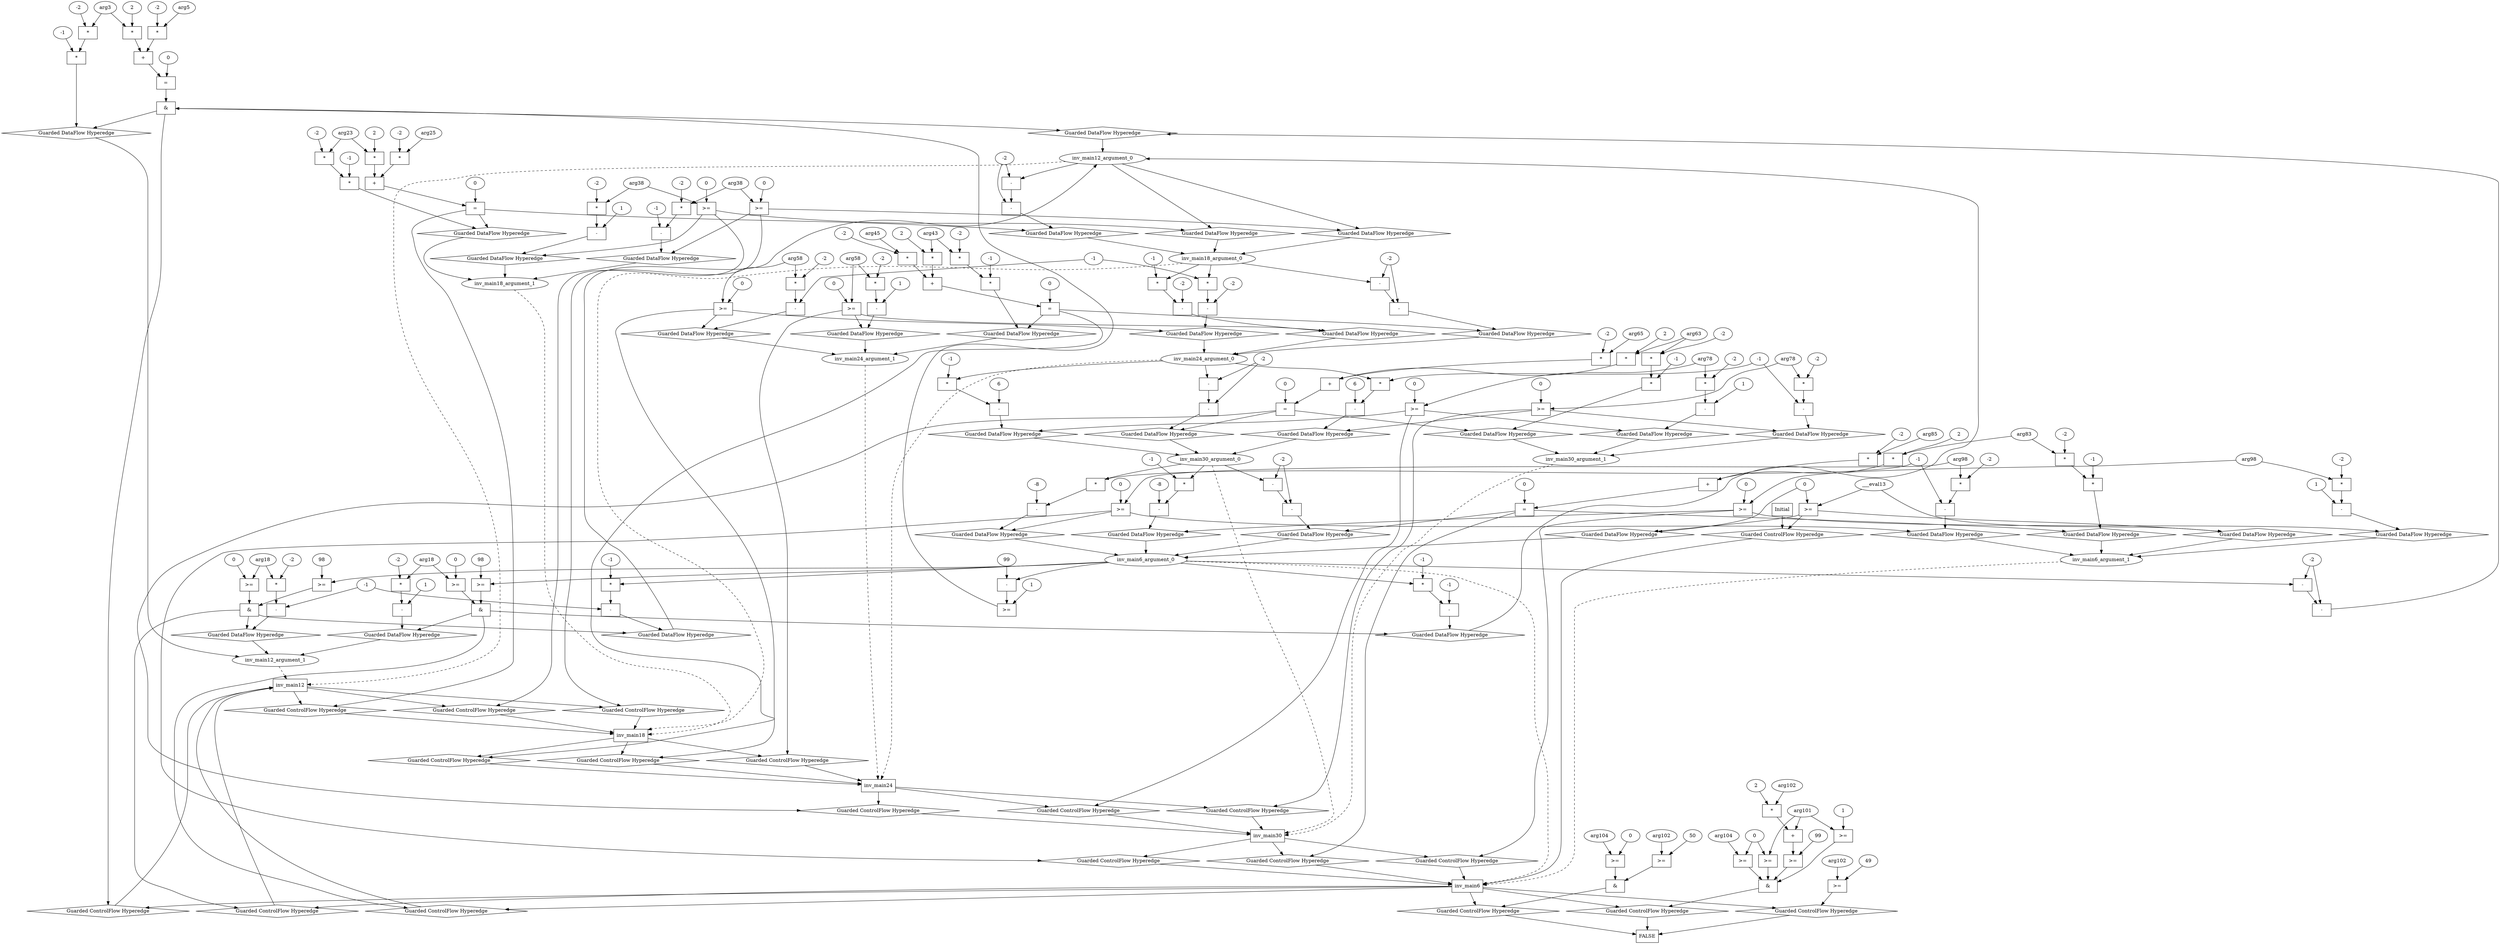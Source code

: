 digraph dag {
inv_main12 [label="inv_main12" shape="rect"];
inv_main18 [label="inv_main18" shape="rect"];
inv_main24 [label="inv_main24" shape="rect"];
inv_main30 [label="inv_main30" shape="rect"];
inv_main6 [label="inv_main6" shape="rect"];
FALSE [label="FALSE" shape="rect"];
Initial [label="Initial" shape="rect"];
ControlFowHyperEdge_0 [label="Guarded ControlFlow Hyperedge" shape="diamond"];
inv_main6 -> ControlFowHyperEdge_0[label=""]
ControlFowHyperEdge_0 -> inv_main12[label=""]
ControlFowHyperEdge_1 [label="Guarded ControlFlow Hyperedge" shape="diamond"];
inv_main6 -> ControlFowHyperEdge_1[label=""]
ControlFowHyperEdge_1 -> inv_main12[label=""]
ControlFowHyperEdge_2 [label="Guarded ControlFlow Hyperedge" shape="diamond"];
inv_main6 -> ControlFowHyperEdge_2[label=""]
ControlFowHyperEdge_2 -> inv_main12[label=""]
ControlFowHyperEdge_3 [label="Guarded ControlFlow Hyperedge" shape="diamond"];
inv_main12 -> ControlFowHyperEdge_3[label=""]
ControlFowHyperEdge_3 -> inv_main18[label=""]
ControlFowHyperEdge_4 [label="Guarded ControlFlow Hyperedge" shape="diamond"];
inv_main12 -> ControlFowHyperEdge_4[label=""]
ControlFowHyperEdge_4 -> inv_main18[label=""]
ControlFowHyperEdge_5 [label="Guarded ControlFlow Hyperedge" shape="diamond"];
inv_main12 -> ControlFowHyperEdge_5[label=""]
ControlFowHyperEdge_5 -> inv_main18[label=""]
ControlFowHyperEdge_6 [label="Guarded ControlFlow Hyperedge" shape="diamond"];
inv_main18 -> ControlFowHyperEdge_6[label=""]
ControlFowHyperEdge_6 -> inv_main24[label=""]
ControlFowHyperEdge_7 [label="Guarded ControlFlow Hyperedge" shape="diamond"];
inv_main18 -> ControlFowHyperEdge_7[label=""]
ControlFowHyperEdge_7 -> inv_main24[label=""]
ControlFowHyperEdge_8 [label="Guarded ControlFlow Hyperedge" shape="diamond"];
inv_main18 -> ControlFowHyperEdge_8[label=""]
ControlFowHyperEdge_8 -> inv_main24[label=""]
ControlFowHyperEdge_9 [label="Guarded ControlFlow Hyperedge" shape="diamond"];
inv_main24 -> ControlFowHyperEdge_9[label=""]
ControlFowHyperEdge_9 -> inv_main30[label=""]
ControlFowHyperEdge_10 [label="Guarded ControlFlow Hyperedge" shape="diamond"];
inv_main24 -> ControlFowHyperEdge_10[label=""]
ControlFowHyperEdge_10 -> inv_main30[label=""]
ControlFowHyperEdge_11 [label="Guarded ControlFlow Hyperedge" shape="diamond"];
inv_main24 -> ControlFowHyperEdge_11[label=""]
ControlFowHyperEdge_11 -> inv_main30[label=""]
ControlFowHyperEdge_12 [label="Guarded ControlFlow Hyperedge" shape="diamond"];
inv_main30 -> ControlFowHyperEdge_12[label=""]
ControlFowHyperEdge_12 -> inv_main6[label=""]
ControlFowHyperEdge_13 [label="Guarded ControlFlow Hyperedge" shape="diamond"];
inv_main30 -> ControlFowHyperEdge_13[label=""]
ControlFowHyperEdge_13 -> inv_main6[label=""]
ControlFowHyperEdge_14 [label="Guarded ControlFlow Hyperedge" shape="diamond"];
inv_main30 -> ControlFowHyperEdge_14[label=""]
ControlFowHyperEdge_14 -> inv_main6[label=""]
ControlFowHyperEdge_15 [label="Guarded ControlFlow Hyperedge" shape="diamond"];
Initial -> ControlFowHyperEdge_15[label=""]
ControlFowHyperEdge_15 -> inv_main6[label=""]
ControlFowHyperEdge_16 [label="Guarded ControlFlow Hyperedge" shape="diamond"];
inv_main6 -> ControlFowHyperEdge_16[label=""]
ControlFowHyperEdge_16 -> FALSE[label=""]
ControlFowHyperEdge_17 [label="Guarded ControlFlow Hyperedge" shape="diamond"];
inv_main6 -> ControlFowHyperEdge_17[label=""]
ControlFowHyperEdge_17 -> FALSE[label=""]
ControlFowHyperEdge_18 [label="Guarded ControlFlow Hyperedge" shape="diamond"];
inv_main6 -> ControlFowHyperEdge_18[label=""]
ControlFowHyperEdge_18 -> FALSE[label=""]
inv_main12_argument_0 [label="inv_main12_argument_0" shape="oval"];
inv_main12_argument_0 -> inv_main12[label="" style="dashed"]
inv_main12_argument_1 [label="inv_main12_argument_1" shape="oval"];
inv_main12_argument_1 -> inv_main12[label="" style="dashed"]
inv_main6_argument_0 [label="inv_main6_argument_0" shape="oval"];
inv_main6_argument_0 -> inv_main6[label="" style="dashed"]
inv_main6_argument_1 [label="inv_main6_argument_1" shape="oval"];
inv_main6_argument_1 -> inv_main6[label="" style="dashed"]
inv_main18_argument_0 [label="inv_main18_argument_0" shape="oval"];
inv_main18_argument_0 -> inv_main18[label="" style="dashed"]
inv_main18_argument_1 [label="inv_main18_argument_1" shape="oval"];
inv_main18_argument_1 -> inv_main18[label="" style="dashed"]
inv_main24_argument_0 [label="inv_main24_argument_0" shape="oval"];
inv_main24_argument_0 -> inv_main24[label="" style="dashed"]
inv_main24_argument_1 [label="inv_main24_argument_1" shape="oval"];
inv_main24_argument_1 -> inv_main24[label="" style="dashed"]
inv_main30_argument_0 [label="inv_main30_argument_0" shape="oval"];
inv_main30_argument_0 -> inv_main30[label="" style="dashed"]
inv_main30_argument_1 [label="inv_main30_argument_1" shape="oval"];
inv_main30_argument_1 -> inv_main30[label="" style="dashed"]

xxxinv_main12___inv_main6_0xxx_and [label="&" shape="rect"];
xxxinv_main12___inv_main6_0xxxguard_0_node_0 [label="=" shape="rect"];
xxxinv_main12___inv_main6_0xxxguard_0_node_1 [label="+" shape="rect"];
xxxinv_main12___inv_main6_0xxxguard_0_node_2 [label="*" shape="rect"];
xxxinv_main12___inv_main6_0xxxguard_0_node_3 [label="2"];
xxxinv_main12___inv_main6_0xxxguard_0_node_5 [label="*" shape="rect"];
xxxinv_main12___inv_main6_0xxxguard_0_node_6 [label="-2"];
xxxinv_main12___inv_main6_0xxxguard_0_node_7 [label="arg5"];
xxxinv_main12___inv_main6_0xxxguard_0_node_8 [label="0"];
xxxinv_main12___inv_main6_0xxxguard_0_node_1->xxxinv_main12___inv_main6_0xxxguard_0_node_0
xxxinv_main12___inv_main6_0xxxguard_0_node_8->xxxinv_main12___inv_main6_0xxxguard_0_node_0
xxxinv_main12___inv_main6_0xxxguard_0_node_2->xxxinv_main12___inv_main6_0xxxguard_0_node_1
xxxinv_main12___inv_main6_0xxxguard_0_node_5->xxxinv_main12___inv_main6_0xxxguard_0_node_1
xxxinv_main12___inv_main6_0xxxguard_0_node_3->xxxinv_main12___inv_main6_0xxxguard_0_node_2
xxxinv_main12___inv_main6_0xxxdataFlow1_node_4->xxxinv_main12___inv_main6_0xxxguard_0_node_2
xxxinv_main12___inv_main6_0xxxguard_0_node_7->xxxinv_main12___inv_main6_0xxxguard_0_node_5
xxxinv_main12___inv_main6_0xxxguard_0_node_6->xxxinv_main12___inv_main6_0xxxguard_0_node_5

xxxinv_main12___inv_main6_0xxxguard_0_node_0->xxxinv_main12___inv_main6_0xxx_and [label=""];
xxxinv_main12___inv_main6_0xxxguard1_node_0 [label=">=" shape="rect"];
xxxinv_main12___inv_main6_0xxxguard1_node_1 [label="-" shape="rect"];
xxxinv_main12___inv_main6_0xxxguard1_node_2 [label="99"];
xxxinv_main12___inv_main6_0xxxguard1_node_4 [label="1"];
xxxinv_main12___inv_main6_0xxxguard1_node_1->xxxinv_main12___inv_main6_0xxxguard1_node_0
xxxinv_main12___inv_main6_0xxxguard1_node_4->xxxinv_main12___inv_main6_0xxxguard1_node_0
xxxinv_main12___inv_main6_0xxxguard1_node_2->xxxinv_main12___inv_main6_0xxxguard1_node_1
inv_main6_argument_0->xxxinv_main12___inv_main6_0xxxguard1_node_1

xxxinv_main12___inv_main6_0xxxguard1_node_0->xxxinv_main12___inv_main6_0xxx_and [label=""];
xxxinv_main12___inv_main6_0xxx_and->ControlFowHyperEdge_0 [label=""];
xxxinv_main12___inv_main6_0xxxdataFlow_0_node_0 [label="-" shape="rect"];
xxxinv_main12___inv_main6_0xxxdataFlow_0_node_1 [label="-" shape="rect"];
xxxinv_main12___inv_main6_0xxxdataFlow_0_node_3 [label="-2"];
xxxinv_main12___inv_main6_0xxxdataFlow_0_node_1->xxxinv_main12___inv_main6_0xxxdataFlow_0_node_0
xxxinv_main12___inv_main6_0xxxdataFlow_0_node_3->xxxinv_main12___inv_main6_0xxxdataFlow_0_node_0
inv_main6_argument_0->xxxinv_main12___inv_main6_0xxxdataFlow_0_node_1
xxxinv_main12___inv_main6_0xxxdataFlow_0_node_3->xxxinv_main12___inv_main6_0xxxdataFlow_0_node_1

xxxinv_main12___inv_main6_0xxxdataFlow_0_node_0->DataFowHyperEdge_0_inv_main12_argument_0 [label=""];
xxxinv_main12___inv_main6_0xxxdataFlow1_node_0 [label="*" shape="rect"];
xxxinv_main12___inv_main6_0xxxdataFlow1_node_1 [label="-1"];
xxxinv_main12___inv_main6_0xxxdataFlow1_node_2 [label="*" shape="rect"];
xxxinv_main12___inv_main6_0xxxdataFlow1_node_3 [label="-2"];
xxxinv_main12___inv_main6_0xxxdataFlow1_node_4 [label="arg3"];
xxxinv_main12___inv_main6_0xxxdataFlow1_node_1->xxxinv_main12___inv_main6_0xxxdataFlow1_node_0
xxxinv_main12___inv_main6_0xxxdataFlow1_node_2->xxxinv_main12___inv_main6_0xxxdataFlow1_node_0
xxxinv_main12___inv_main6_0xxxdataFlow1_node_4->xxxinv_main12___inv_main6_0xxxdataFlow1_node_2
xxxinv_main12___inv_main6_0xxxdataFlow1_node_3->xxxinv_main12___inv_main6_0xxxdataFlow1_node_2

xxxinv_main12___inv_main6_0xxxdataFlow1_node_0->DataFowHyperEdge_0_inv_main12_argument_1 [label=""];
xxxinv_main12___inv_main6_1xxx_and [label="&" shape="rect"];
xxxinv_main12___inv_main6_1xxxguard_0_node_0 [label=">=" shape="rect"];
xxxinv_main12___inv_main6_1xxxguard_0_node_1 [label="98"];
xxxinv_main12___inv_main6_1xxxguard_0_node_1->xxxinv_main12___inv_main6_1xxxguard_0_node_0
inv_main6_argument_0->xxxinv_main12___inv_main6_1xxxguard_0_node_0

xxxinv_main12___inv_main6_1xxxguard_0_node_0->xxxinv_main12___inv_main6_1xxx_and [label=""];
xxxinv_main12___inv_main6_1xxxguard1_node_0 [label=">=" shape="rect"];
xxxinv_main12___inv_main6_1xxxguard1_node_2 [label="0"];
xxxinv_main12___inv_main6_1xxxdataFlow1_node_4->xxxinv_main12___inv_main6_1xxxguard1_node_0
xxxinv_main12___inv_main6_1xxxguard1_node_2->xxxinv_main12___inv_main6_1xxxguard1_node_0

xxxinv_main12___inv_main6_1xxxguard1_node_0->xxxinv_main12___inv_main6_1xxx_and [label=""];
xxxinv_main12___inv_main6_1xxx_and->ControlFowHyperEdge_1 [label=""];
xxxinv_main12___inv_main6_1xxxdataFlow_0_node_0 [label="-" shape="rect"];
xxxinv_main12___inv_main6_1xxxdataFlow_0_node_1 [label="-1"];
xxxinv_main12___inv_main6_1xxxdataFlow_0_node_2 [label="*" shape="rect"];
xxxinv_main12___inv_main6_1xxxdataFlow_0_node_3 [label="-1"];
xxxinv_main12___inv_main6_1xxxdataFlow_0_node_1->xxxinv_main12___inv_main6_1xxxdataFlow_0_node_0
xxxinv_main12___inv_main6_1xxxdataFlow_0_node_2->xxxinv_main12___inv_main6_1xxxdataFlow_0_node_0
inv_main6_argument_0->xxxinv_main12___inv_main6_1xxxdataFlow_0_node_2
xxxinv_main12___inv_main6_1xxxdataFlow_0_node_3->xxxinv_main12___inv_main6_1xxxdataFlow_0_node_2

xxxinv_main12___inv_main6_1xxxdataFlow_0_node_0->DataFowHyperEdge_1_inv_main12_argument_0 [label=""];
xxxinv_main12___inv_main6_1xxxdataFlow1_node_0 [label="-" shape="rect"];
xxxinv_main12___inv_main6_1xxxdataFlow1_node_1 [label="1"];
xxxinv_main12___inv_main6_1xxxdataFlow1_node_2 [label="*" shape="rect"];
xxxinv_main12___inv_main6_1xxxdataFlow1_node_3 [label="-2"];
xxxinv_main12___inv_main6_1xxxdataFlow1_node_4 [label="arg18"];
xxxinv_main12___inv_main6_1xxxdataFlow1_node_1->xxxinv_main12___inv_main6_1xxxdataFlow1_node_0
xxxinv_main12___inv_main6_1xxxdataFlow1_node_2->xxxinv_main12___inv_main6_1xxxdataFlow1_node_0
xxxinv_main12___inv_main6_1xxxdataFlow1_node_4->xxxinv_main12___inv_main6_1xxxdataFlow1_node_2
xxxinv_main12___inv_main6_1xxxdataFlow1_node_3->xxxinv_main12___inv_main6_1xxxdataFlow1_node_2

xxxinv_main12___inv_main6_1xxxdataFlow1_node_0->DataFowHyperEdge_1_inv_main12_argument_1 [label=""];
xxxinv_main12___inv_main6_2xxx_and [label="&" shape="rect"];
xxxinv_main12___inv_main6_2xxxguard_0_node_0 [label=">=" shape="rect"];
xxxinv_main12___inv_main6_2xxxguard_0_node_1 [label="98"];
xxxinv_main12___inv_main6_2xxxguard_0_node_1->xxxinv_main12___inv_main6_2xxxguard_0_node_0
inv_main6_argument_0->xxxinv_main12___inv_main6_2xxxguard_0_node_0

xxxinv_main12___inv_main6_2xxxguard_0_node_0->xxxinv_main12___inv_main6_2xxx_and [label=""];
xxxinv_main12___inv_main6_2xxxguard1_node_0 [label=">=" shape="rect"];
xxxinv_main12___inv_main6_2xxxguard1_node_1 [label="0"];
xxxinv_main12___inv_main6_2xxxguard1_node_1->xxxinv_main12___inv_main6_2xxxguard1_node_0
xxxinv_main12___inv_main6_2xxxdataFlow1_node_4->xxxinv_main12___inv_main6_2xxxguard1_node_0

xxxinv_main12___inv_main6_2xxxguard1_node_0->xxxinv_main12___inv_main6_2xxx_and [label=""];
xxxinv_main12___inv_main6_2xxx_and->ControlFowHyperEdge_2 [label=""];
xxxinv_main12___inv_main6_2xxxdataFlow_0_node_0 [label="-" shape="rect"];
xxxinv_main12___inv_main6_2xxxdataFlow_0_node_1 [label="-1"];
xxxinv_main12___inv_main6_2xxxdataFlow_0_node_2 [label="*" shape="rect"];
xxxinv_main12___inv_main6_2xxxdataFlow_0_node_3 [label="-1"];
xxxinv_main12___inv_main6_2xxxdataFlow_0_node_1->xxxinv_main12___inv_main6_2xxxdataFlow_0_node_0
xxxinv_main12___inv_main6_2xxxdataFlow_0_node_2->xxxinv_main12___inv_main6_2xxxdataFlow_0_node_0
inv_main6_argument_0->xxxinv_main12___inv_main6_2xxxdataFlow_0_node_2
xxxinv_main12___inv_main6_2xxxdataFlow_0_node_3->xxxinv_main12___inv_main6_2xxxdataFlow_0_node_2

xxxinv_main12___inv_main6_2xxxdataFlow_0_node_0->DataFowHyperEdge_2_inv_main12_argument_0 [label=""];
xxxinv_main12___inv_main6_2xxxdataFlow1_node_0 [label="-" shape="rect"];
xxxinv_main12___inv_main6_2xxxdataFlow1_node_2 [label="*" shape="rect"];
xxxinv_main12___inv_main6_2xxxdataFlow1_node_3 [label="-2"];
xxxinv_main12___inv_main6_2xxxdataFlow1_node_4 [label="arg18"];
xxxinv_main12___inv_main6_2xxxdataFlow_0_node_1->xxxinv_main12___inv_main6_2xxxdataFlow1_node_0
xxxinv_main12___inv_main6_2xxxdataFlow1_node_2->xxxinv_main12___inv_main6_2xxxdataFlow1_node_0
xxxinv_main12___inv_main6_2xxxdataFlow1_node_4->xxxinv_main12___inv_main6_2xxxdataFlow1_node_2
xxxinv_main12___inv_main6_2xxxdataFlow1_node_3->xxxinv_main12___inv_main6_2xxxdataFlow1_node_2

xxxinv_main12___inv_main6_2xxxdataFlow1_node_0->DataFowHyperEdge_2_inv_main12_argument_1 [label=""];
xxxinv_main18___inv_main12_3xxxguard_0_node_0 [label="=" shape="rect"];
xxxinv_main18___inv_main12_3xxxguard_0_node_1 [label="+" shape="rect"];
xxxinv_main18___inv_main12_3xxxguard_0_node_2 [label="*" shape="rect"];
xxxinv_main18___inv_main12_3xxxguard_0_node_3 [label="2"];
xxxinv_main18___inv_main12_3xxxguard_0_node_5 [label="*" shape="rect"];
xxxinv_main18___inv_main12_3xxxguard_0_node_6 [label="-2"];
xxxinv_main18___inv_main12_3xxxguard_0_node_7 [label="arg25"];
xxxinv_main18___inv_main12_3xxxguard_0_node_8 [label="0"];
xxxinv_main18___inv_main12_3xxxguard_0_node_1->xxxinv_main18___inv_main12_3xxxguard_0_node_0
xxxinv_main18___inv_main12_3xxxguard_0_node_8->xxxinv_main18___inv_main12_3xxxguard_0_node_0
xxxinv_main18___inv_main12_3xxxguard_0_node_2->xxxinv_main18___inv_main12_3xxxguard_0_node_1
xxxinv_main18___inv_main12_3xxxguard_0_node_5->xxxinv_main18___inv_main12_3xxxguard_0_node_1
xxxinv_main18___inv_main12_3xxxguard_0_node_3->xxxinv_main18___inv_main12_3xxxguard_0_node_2
xxxinv_main18___inv_main12_3xxxdataFlow1_node_4->xxxinv_main18___inv_main12_3xxxguard_0_node_2
xxxinv_main18___inv_main12_3xxxguard_0_node_7->xxxinv_main18___inv_main12_3xxxguard_0_node_5
xxxinv_main18___inv_main12_3xxxguard_0_node_6->xxxinv_main18___inv_main12_3xxxguard_0_node_5

xxxinv_main18___inv_main12_3xxxguard_0_node_0->ControlFowHyperEdge_3 [label=""];
xxxinv_main18___inv_main12_3xxxdataFlow_0_node_0 [label="-" shape="rect"];
xxxinv_main18___inv_main12_3xxxdataFlow_0_node_1 [label="-" shape="rect"];
xxxinv_main18___inv_main12_3xxxdataFlow_0_node_3 [label="-2"];
xxxinv_main18___inv_main12_3xxxdataFlow_0_node_1->xxxinv_main18___inv_main12_3xxxdataFlow_0_node_0
xxxinv_main18___inv_main12_3xxxdataFlow_0_node_3->xxxinv_main18___inv_main12_3xxxdataFlow_0_node_0
inv_main12_argument_0->xxxinv_main18___inv_main12_3xxxdataFlow_0_node_1
xxxinv_main18___inv_main12_3xxxdataFlow_0_node_3->xxxinv_main18___inv_main12_3xxxdataFlow_0_node_1

xxxinv_main18___inv_main12_3xxxdataFlow_0_node_0->DataFowHyperEdge_3_inv_main18_argument_0 [label=""];
xxxinv_main18___inv_main12_3xxxdataFlow1_node_0 [label="*" shape="rect"];
xxxinv_main18___inv_main12_3xxxdataFlow1_node_1 [label="-1"];
xxxinv_main18___inv_main12_3xxxdataFlow1_node_2 [label="*" shape="rect"];
xxxinv_main18___inv_main12_3xxxdataFlow1_node_3 [label="-2"];
xxxinv_main18___inv_main12_3xxxdataFlow1_node_4 [label="arg23"];
xxxinv_main18___inv_main12_3xxxdataFlow1_node_1->xxxinv_main18___inv_main12_3xxxdataFlow1_node_0
xxxinv_main18___inv_main12_3xxxdataFlow1_node_2->xxxinv_main18___inv_main12_3xxxdataFlow1_node_0
xxxinv_main18___inv_main12_3xxxdataFlow1_node_4->xxxinv_main18___inv_main12_3xxxdataFlow1_node_2
xxxinv_main18___inv_main12_3xxxdataFlow1_node_3->xxxinv_main18___inv_main12_3xxxdataFlow1_node_2

xxxinv_main18___inv_main12_3xxxdataFlow1_node_0->DataFowHyperEdge_3_inv_main18_argument_1 [label=""];
xxxinv_main18___inv_main12_4xxxguard_0_node_0 [label=">=" shape="rect"];
xxxinv_main18___inv_main12_4xxxguard_0_node_2 [label="0"];
xxxinv_main18___inv_main12_4xxxdataFlow_0_node_4->xxxinv_main18___inv_main12_4xxxguard_0_node_0
xxxinv_main18___inv_main12_4xxxguard_0_node_2->xxxinv_main18___inv_main12_4xxxguard_0_node_0

xxxinv_main18___inv_main12_4xxxguard_0_node_0->ControlFowHyperEdge_4 [label=""];
xxxinv_main18___inv_main12_4xxxdataFlow_0_node_0 [label="-" shape="rect"];
xxxinv_main18___inv_main12_4xxxdataFlow_0_node_1 [label="1"];
xxxinv_main18___inv_main12_4xxxdataFlow_0_node_2 [label="*" shape="rect"];
xxxinv_main18___inv_main12_4xxxdataFlow_0_node_3 [label="-2"];
xxxinv_main18___inv_main12_4xxxdataFlow_0_node_4 [label="arg38"];
xxxinv_main18___inv_main12_4xxxdataFlow_0_node_1->xxxinv_main18___inv_main12_4xxxdataFlow_0_node_0
xxxinv_main18___inv_main12_4xxxdataFlow_0_node_2->xxxinv_main18___inv_main12_4xxxdataFlow_0_node_0
xxxinv_main18___inv_main12_4xxxdataFlow_0_node_4->xxxinv_main18___inv_main12_4xxxdataFlow_0_node_2
xxxinv_main18___inv_main12_4xxxdataFlow_0_node_3->xxxinv_main18___inv_main12_4xxxdataFlow_0_node_2

xxxinv_main18___inv_main12_4xxxdataFlow_0_node_0->DataFowHyperEdge_4_inv_main18_argument_1 [label=""];
xxxinv_main18___inv_main12_5xxxguard_0_node_0 [label=">=" shape="rect"];
xxxinv_main18___inv_main12_5xxxguard_0_node_1 [label="0"];
xxxinv_main18___inv_main12_5xxxguard_0_node_1->xxxinv_main18___inv_main12_5xxxguard_0_node_0
xxxinv_main18___inv_main12_5xxxdataFlow_0_node_4->xxxinv_main18___inv_main12_5xxxguard_0_node_0

xxxinv_main18___inv_main12_5xxxguard_0_node_0->ControlFowHyperEdge_5 [label=""];
xxxinv_main18___inv_main12_5xxxdataFlow_0_node_0 [label="-" shape="rect"];
xxxinv_main18___inv_main12_5xxxdataFlow_0_node_1 [label="-1"];
xxxinv_main18___inv_main12_5xxxdataFlow_0_node_2 [label="*" shape="rect"];
xxxinv_main18___inv_main12_5xxxdataFlow_0_node_3 [label="-2"];
xxxinv_main18___inv_main12_5xxxdataFlow_0_node_4 [label="arg38"];
xxxinv_main18___inv_main12_5xxxdataFlow_0_node_1->xxxinv_main18___inv_main12_5xxxdataFlow_0_node_0
xxxinv_main18___inv_main12_5xxxdataFlow_0_node_2->xxxinv_main18___inv_main12_5xxxdataFlow_0_node_0
xxxinv_main18___inv_main12_5xxxdataFlow_0_node_4->xxxinv_main18___inv_main12_5xxxdataFlow_0_node_2
xxxinv_main18___inv_main12_5xxxdataFlow_0_node_3->xxxinv_main18___inv_main12_5xxxdataFlow_0_node_2

xxxinv_main18___inv_main12_5xxxdataFlow_0_node_0->DataFowHyperEdge_5_inv_main18_argument_1 [label=""];
xxxinv_main24___inv_main18_6xxxguard_0_node_0 [label="=" shape="rect"];
xxxinv_main24___inv_main18_6xxxguard_0_node_1 [label="+" shape="rect"];
xxxinv_main24___inv_main18_6xxxguard_0_node_2 [label="*" shape="rect"];
xxxinv_main24___inv_main18_6xxxguard_0_node_3 [label="2"];
xxxinv_main24___inv_main18_6xxxguard_0_node_5 [label="*" shape="rect"];
xxxinv_main24___inv_main18_6xxxguard_0_node_6 [label="-2"];
xxxinv_main24___inv_main18_6xxxguard_0_node_7 [label="arg45"];
xxxinv_main24___inv_main18_6xxxguard_0_node_8 [label="0"];
xxxinv_main24___inv_main18_6xxxguard_0_node_1->xxxinv_main24___inv_main18_6xxxguard_0_node_0
xxxinv_main24___inv_main18_6xxxguard_0_node_8->xxxinv_main24___inv_main18_6xxxguard_0_node_0
xxxinv_main24___inv_main18_6xxxguard_0_node_2->xxxinv_main24___inv_main18_6xxxguard_0_node_1
xxxinv_main24___inv_main18_6xxxguard_0_node_5->xxxinv_main24___inv_main18_6xxxguard_0_node_1
xxxinv_main24___inv_main18_6xxxguard_0_node_3->xxxinv_main24___inv_main18_6xxxguard_0_node_2
xxxinv_main24___inv_main18_6xxxdataFlow1_node_4->xxxinv_main24___inv_main18_6xxxguard_0_node_2
xxxinv_main24___inv_main18_6xxxguard_0_node_7->xxxinv_main24___inv_main18_6xxxguard_0_node_5
xxxinv_main24___inv_main18_6xxxguard_0_node_6->xxxinv_main24___inv_main18_6xxxguard_0_node_5

xxxinv_main24___inv_main18_6xxxguard_0_node_0->ControlFowHyperEdge_6 [label=""];
xxxinv_main24___inv_main18_6xxxdataFlow_0_node_0 [label="-" shape="rect"];
xxxinv_main24___inv_main18_6xxxdataFlow_0_node_1 [label="-" shape="rect"];
xxxinv_main24___inv_main18_6xxxdataFlow_0_node_3 [label="-2"];
xxxinv_main24___inv_main18_6xxxdataFlow_0_node_1->xxxinv_main24___inv_main18_6xxxdataFlow_0_node_0
xxxinv_main24___inv_main18_6xxxdataFlow_0_node_3->xxxinv_main24___inv_main18_6xxxdataFlow_0_node_0
inv_main18_argument_0->xxxinv_main24___inv_main18_6xxxdataFlow_0_node_1
xxxinv_main24___inv_main18_6xxxdataFlow_0_node_3->xxxinv_main24___inv_main18_6xxxdataFlow_0_node_1

xxxinv_main24___inv_main18_6xxxdataFlow_0_node_0->DataFowHyperEdge_6_inv_main24_argument_0 [label=""];
xxxinv_main24___inv_main18_6xxxdataFlow1_node_0 [label="*" shape="rect"];
xxxinv_main24___inv_main18_6xxxdataFlow1_node_1 [label="-1"];
xxxinv_main24___inv_main18_6xxxdataFlow1_node_2 [label="*" shape="rect"];
xxxinv_main24___inv_main18_6xxxdataFlow1_node_3 [label="-2"];
xxxinv_main24___inv_main18_6xxxdataFlow1_node_4 [label="arg43"];
xxxinv_main24___inv_main18_6xxxdataFlow1_node_1->xxxinv_main24___inv_main18_6xxxdataFlow1_node_0
xxxinv_main24___inv_main18_6xxxdataFlow1_node_2->xxxinv_main24___inv_main18_6xxxdataFlow1_node_0
xxxinv_main24___inv_main18_6xxxdataFlow1_node_4->xxxinv_main24___inv_main18_6xxxdataFlow1_node_2
xxxinv_main24___inv_main18_6xxxdataFlow1_node_3->xxxinv_main24___inv_main18_6xxxdataFlow1_node_2

xxxinv_main24___inv_main18_6xxxdataFlow1_node_0->DataFowHyperEdge_6_inv_main24_argument_1 [label=""];
xxxinv_main24___inv_main18_7xxxguard_0_node_0 [label=">=" shape="rect"];
xxxinv_main24___inv_main18_7xxxguard_0_node_2 [label="0"];
xxxinv_main24___inv_main18_7xxxdataFlow1_node_4->xxxinv_main24___inv_main18_7xxxguard_0_node_0
xxxinv_main24___inv_main18_7xxxguard_0_node_2->xxxinv_main24___inv_main18_7xxxguard_0_node_0

xxxinv_main24___inv_main18_7xxxguard_0_node_0->ControlFowHyperEdge_7 [label=""];
xxxinv_main24___inv_main18_7xxxdataFlow_0_node_0 [label="-" shape="rect"];
xxxinv_main24___inv_main18_7xxxdataFlow_0_node_1 [label="-2"];
xxxinv_main24___inv_main18_7xxxdataFlow_0_node_2 [label="*" shape="rect"];
xxxinv_main24___inv_main18_7xxxdataFlow_0_node_3 [label="-1"];
xxxinv_main24___inv_main18_7xxxdataFlow_0_node_1->xxxinv_main24___inv_main18_7xxxdataFlow_0_node_0
xxxinv_main24___inv_main18_7xxxdataFlow_0_node_2->xxxinv_main24___inv_main18_7xxxdataFlow_0_node_0
inv_main18_argument_0->xxxinv_main24___inv_main18_7xxxdataFlow_0_node_2
xxxinv_main24___inv_main18_7xxxdataFlow_0_node_3->xxxinv_main24___inv_main18_7xxxdataFlow_0_node_2

xxxinv_main24___inv_main18_7xxxdataFlow_0_node_0->DataFowHyperEdge_7_inv_main24_argument_0 [label=""];
xxxinv_main24___inv_main18_7xxxdataFlow1_node_0 [label="-" shape="rect"];
xxxinv_main24___inv_main18_7xxxdataFlow1_node_1 [label="1"];
xxxinv_main24___inv_main18_7xxxdataFlow1_node_2 [label="*" shape="rect"];
xxxinv_main24___inv_main18_7xxxdataFlow1_node_3 [label="-2"];
xxxinv_main24___inv_main18_7xxxdataFlow1_node_4 [label="arg58"];
xxxinv_main24___inv_main18_7xxxdataFlow1_node_1->xxxinv_main24___inv_main18_7xxxdataFlow1_node_0
xxxinv_main24___inv_main18_7xxxdataFlow1_node_2->xxxinv_main24___inv_main18_7xxxdataFlow1_node_0
xxxinv_main24___inv_main18_7xxxdataFlow1_node_4->xxxinv_main24___inv_main18_7xxxdataFlow1_node_2
xxxinv_main24___inv_main18_7xxxdataFlow1_node_3->xxxinv_main24___inv_main18_7xxxdataFlow1_node_2

xxxinv_main24___inv_main18_7xxxdataFlow1_node_0->DataFowHyperEdge_7_inv_main24_argument_1 [label=""];
xxxinv_main24___inv_main18_8xxxguard_0_node_0 [label=">=" shape="rect"];
xxxinv_main24___inv_main18_8xxxguard_0_node_1 [label="0"];
xxxinv_main24___inv_main18_8xxxguard_0_node_1->xxxinv_main24___inv_main18_8xxxguard_0_node_0
xxxinv_main24___inv_main18_8xxxdataFlow1_node_4->xxxinv_main24___inv_main18_8xxxguard_0_node_0

xxxinv_main24___inv_main18_8xxxguard_0_node_0->ControlFowHyperEdge_8 [label=""];
xxxinv_main24___inv_main18_8xxxdataFlow_0_node_0 [label="-" shape="rect"];
xxxinv_main24___inv_main18_8xxxdataFlow_0_node_1 [label="-2"];
xxxinv_main24___inv_main18_8xxxdataFlow_0_node_2 [label="*" shape="rect"];
xxxinv_main24___inv_main18_8xxxdataFlow_0_node_3 [label="-1"];
xxxinv_main24___inv_main18_8xxxdataFlow_0_node_1->xxxinv_main24___inv_main18_8xxxdataFlow_0_node_0
xxxinv_main24___inv_main18_8xxxdataFlow_0_node_2->xxxinv_main24___inv_main18_8xxxdataFlow_0_node_0
inv_main18_argument_0->xxxinv_main24___inv_main18_8xxxdataFlow_0_node_2
xxxinv_main24___inv_main18_8xxxdataFlow_0_node_3->xxxinv_main24___inv_main18_8xxxdataFlow_0_node_2

xxxinv_main24___inv_main18_8xxxdataFlow_0_node_0->DataFowHyperEdge_8_inv_main24_argument_0 [label=""];
xxxinv_main24___inv_main18_8xxxdataFlow1_node_0 [label="-" shape="rect"];
xxxinv_main24___inv_main18_8xxxdataFlow_0_node_3 [label="-1"];
xxxinv_main24___inv_main18_8xxxdataFlow1_node_2 [label="*" shape="rect"];
xxxinv_main24___inv_main18_8xxxdataFlow1_node_3 [label="-2"];
xxxinv_main24___inv_main18_8xxxdataFlow1_node_4 [label="arg58"];
xxxinv_main24___inv_main18_8xxxdataFlow_0_node_3->xxxinv_main24___inv_main18_8xxxdataFlow1_node_0
xxxinv_main24___inv_main18_8xxxdataFlow1_node_2->xxxinv_main24___inv_main18_8xxxdataFlow1_node_0
xxxinv_main24___inv_main18_8xxxdataFlow1_node_4->xxxinv_main24___inv_main18_8xxxdataFlow1_node_2
xxxinv_main24___inv_main18_8xxxdataFlow1_node_3->xxxinv_main24___inv_main18_8xxxdataFlow1_node_2

xxxinv_main24___inv_main18_8xxxdataFlow1_node_0->DataFowHyperEdge_8_inv_main24_argument_1 [label=""];
xxxinv_main30___inv_main24_9xxxguard_0_node_0 [label="=" shape="rect"];
xxxinv_main30___inv_main24_9xxxguard_0_node_1 [label="+" shape="rect"];
xxxinv_main30___inv_main24_9xxxguard_0_node_2 [label="*" shape="rect"];
xxxinv_main30___inv_main24_9xxxguard_0_node_3 [label="2"];
xxxinv_main30___inv_main24_9xxxguard_0_node_5 [label="*" shape="rect"];
xxxinv_main30___inv_main24_9xxxguard_0_node_6 [label="-2"];
xxxinv_main30___inv_main24_9xxxguard_0_node_7 [label="arg65"];
xxxinv_main30___inv_main24_9xxxguard_0_node_8 [label="0"];
xxxinv_main30___inv_main24_9xxxguard_0_node_1->xxxinv_main30___inv_main24_9xxxguard_0_node_0
xxxinv_main30___inv_main24_9xxxguard_0_node_8->xxxinv_main30___inv_main24_9xxxguard_0_node_0
xxxinv_main30___inv_main24_9xxxguard_0_node_2->xxxinv_main30___inv_main24_9xxxguard_0_node_1
xxxinv_main30___inv_main24_9xxxguard_0_node_5->xxxinv_main30___inv_main24_9xxxguard_0_node_1
xxxinv_main30___inv_main24_9xxxguard_0_node_3->xxxinv_main30___inv_main24_9xxxguard_0_node_2
xxxinv_main30___inv_main24_9xxxdataFlow1_node_4->xxxinv_main30___inv_main24_9xxxguard_0_node_2
xxxinv_main30___inv_main24_9xxxguard_0_node_7->xxxinv_main30___inv_main24_9xxxguard_0_node_5
xxxinv_main30___inv_main24_9xxxguard_0_node_6->xxxinv_main30___inv_main24_9xxxguard_0_node_5

xxxinv_main30___inv_main24_9xxxguard_0_node_0->ControlFowHyperEdge_9 [label=""];
xxxinv_main30___inv_main24_9xxxdataFlow_0_node_0 [label="-" shape="rect"];
xxxinv_main30___inv_main24_9xxxdataFlow_0_node_1 [label="-" shape="rect"];
xxxinv_main30___inv_main24_9xxxdataFlow_0_node_3 [label="-2"];
xxxinv_main30___inv_main24_9xxxdataFlow_0_node_1->xxxinv_main30___inv_main24_9xxxdataFlow_0_node_0
xxxinv_main30___inv_main24_9xxxdataFlow_0_node_3->xxxinv_main30___inv_main24_9xxxdataFlow_0_node_0
inv_main24_argument_0->xxxinv_main30___inv_main24_9xxxdataFlow_0_node_1
xxxinv_main30___inv_main24_9xxxdataFlow_0_node_3->xxxinv_main30___inv_main24_9xxxdataFlow_0_node_1

xxxinv_main30___inv_main24_9xxxdataFlow_0_node_0->DataFowHyperEdge_9_inv_main30_argument_0 [label=""];
xxxinv_main30___inv_main24_9xxxdataFlow1_node_0 [label="*" shape="rect"];
xxxinv_main30___inv_main24_9xxxdataFlow1_node_1 [label="-1"];
xxxinv_main30___inv_main24_9xxxdataFlow1_node_2 [label="*" shape="rect"];
xxxinv_main30___inv_main24_9xxxdataFlow1_node_3 [label="-2"];
xxxinv_main30___inv_main24_9xxxdataFlow1_node_4 [label="arg63"];
xxxinv_main30___inv_main24_9xxxdataFlow1_node_1->xxxinv_main30___inv_main24_9xxxdataFlow1_node_0
xxxinv_main30___inv_main24_9xxxdataFlow1_node_2->xxxinv_main30___inv_main24_9xxxdataFlow1_node_0
xxxinv_main30___inv_main24_9xxxdataFlow1_node_4->xxxinv_main30___inv_main24_9xxxdataFlow1_node_2
xxxinv_main30___inv_main24_9xxxdataFlow1_node_3->xxxinv_main30___inv_main24_9xxxdataFlow1_node_2

xxxinv_main30___inv_main24_9xxxdataFlow1_node_0->DataFowHyperEdge_9_inv_main30_argument_1 [label=""];
xxxinv_main30___inv_main24_10xxxguard_0_node_0 [label=">=" shape="rect"];
xxxinv_main30___inv_main24_10xxxguard_0_node_2 [label="0"];
xxxinv_main30___inv_main24_10xxxdataFlow1_node_4->xxxinv_main30___inv_main24_10xxxguard_0_node_0
xxxinv_main30___inv_main24_10xxxguard_0_node_2->xxxinv_main30___inv_main24_10xxxguard_0_node_0

xxxinv_main30___inv_main24_10xxxguard_0_node_0->ControlFowHyperEdge_10 [label=""];
xxxinv_main30___inv_main24_10xxxdataFlow_0_node_0 [label="-" shape="rect"];
xxxinv_main30___inv_main24_10xxxdataFlow_0_node_1 [label="6"];
xxxinv_main30___inv_main24_10xxxdataFlow_0_node_2 [label="*" shape="rect"];
xxxinv_main30___inv_main24_10xxxdataFlow_0_node_3 [label="-1"];
xxxinv_main30___inv_main24_10xxxdataFlow_0_node_1->xxxinv_main30___inv_main24_10xxxdataFlow_0_node_0
xxxinv_main30___inv_main24_10xxxdataFlow_0_node_2->xxxinv_main30___inv_main24_10xxxdataFlow_0_node_0
inv_main24_argument_0->xxxinv_main30___inv_main24_10xxxdataFlow_0_node_2
xxxinv_main30___inv_main24_10xxxdataFlow_0_node_3->xxxinv_main30___inv_main24_10xxxdataFlow_0_node_2

xxxinv_main30___inv_main24_10xxxdataFlow_0_node_0->DataFowHyperEdge_10_inv_main30_argument_0 [label=""];
xxxinv_main30___inv_main24_10xxxdataFlow1_node_0 [label="-" shape="rect"];
xxxinv_main30___inv_main24_10xxxdataFlow1_node_1 [label="1"];
xxxinv_main30___inv_main24_10xxxdataFlow1_node_2 [label="*" shape="rect"];
xxxinv_main30___inv_main24_10xxxdataFlow1_node_3 [label="-2"];
xxxinv_main30___inv_main24_10xxxdataFlow1_node_4 [label="arg78"];
xxxinv_main30___inv_main24_10xxxdataFlow1_node_1->xxxinv_main30___inv_main24_10xxxdataFlow1_node_0
xxxinv_main30___inv_main24_10xxxdataFlow1_node_2->xxxinv_main30___inv_main24_10xxxdataFlow1_node_0
xxxinv_main30___inv_main24_10xxxdataFlow1_node_4->xxxinv_main30___inv_main24_10xxxdataFlow1_node_2
xxxinv_main30___inv_main24_10xxxdataFlow1_node_3->xxxinv_main30___inv_main24_10xxxdataFlow1_node_2

xxxinv_main30___inv_main24_10xxxdataFlow1_node_0->DataFowHyperEdge_10_inv_main30_argument_1 [label=""];
xxxinv_main30___inv_main24_11xxxguard_0_node_0 [label=">=" shape="rect"];
xxxinv_main30___inv_main24_11xxxguard_0_node_1 [label="0"];
xxxinv_main30___inv_main24_11xxxguard_0_node_1->xxxinv_main30___inv_main24_11xxxguard_0_node_0
xxxinv_main30___inv_main24_11xxxdataFlow1_node_4->xxxinv_main30___inv_main24_11xxxguard_0_node_0

xxxinv_main30___inv_main24_11xxxguard_0_node_0->ControlFowHyperEdge_11 [label=""];
xxxinv_main30___inv_main24_11xxxdataFlow_0_node_0 [label="-" shape="rect"];
xxxinv_main30___inv_main24_11xxxdataFlow_0_node_1 [label="6"];
xxxinv_main30___inv_main24_11xxxdataFlow_0_node_2 [label="*" shape="rect"];
xxxinv_main30___inv_main24_11xxxdataFlow_0_node_3 [label="-1"];
xxxinv_main30___inv_main24_11xxxdataFlow_0_node_1->xxxinv_main30___inv_main24_11xxxdataFlow_0_node_0
xxxinv_main30___inv_main24_11xxxdataFlow_0_node_2->xxxinv_main30___inv_main24_11xxxdataFlow_0_node_0
inv_main24_argument_0->xxxinv_main30___inv_main24_11xxxdataFlow_0_node_2
xxxinv_main30___inv_main24_11xxxdataFlow_0_node_3->xxxinv_main30___inv_main24_11xxxdataFlow_0_node_2

xxxinv_main30___inv_main24_11xxxdataFlow_0_node_0->DataFowHyperEdge_11_inv_main30_argument_0 [label=""];
xxxinv_main30___inv_main24_11xxxdataFlow1_node_0 [label="-" shape="rect"];
xxxinv_main30___inv_main24_11xxxdataFlow_0_node_3 [label="-1"];
xxxinv_main30___inv_main24_11xxxdataFlow1_node_2 [label="*" shape="rect"];
xxxinv_main30___inv_main24_11xxxdataFlow1_node_3 [label="-2"];
xxxinv_main30___inv_main24_11xxxdataFlow1_node_4 [label="arg78"];
xxxinv_main30___inv_main24_11xxxdataFlow_0_node_3->xxxinv_main30___inv_main24_11xxxdataFlow1_node_0
xxxinv_main30___inv_main24_11xxxdataFlow1_node_2->xxxinv_main30___inv_main24_11xxxdataFlow1_node_0
xxxinv_main30___inv_main24_11xxxdataFlow1_node_4->xxxinv_main30___inv_main24_11xxxdataFlow1_node_2
xxxinv_main30___inv_main24_11xxxdataFlow1_node_3->xxxinv_main30___inv_main24_11xxxdataFlow1_node_2

xxxinv_main30___inv_main24_11xxxdataFlow1_node_0->DataFowHyperEdge_11_inv_main30_argument_1 [label=""];
xxxinv_main6___inv_main30_12xxxguard_0_node_0 [label="=" shape="rect"];
xxxinv_main6___inv_main30_12xxxguard_0_node_1 [label="+" shape="rect"];
xxxinv_main6___inv_main30_12xxxguard_0_node_2 [label="*" shape="rect"];
xxxinv_main6___inv_main30_12xxxguard_0_node_3 [label="2"];
xxxinv_main6___inv_main30_12xxxguard_0_node_5 [label="*" shape="rect"];
xxxinv_main6___inv_main30_12xxxguard_0_node_6 [label="-2"];
xxxinv_main6___inv_main30_12xxxguard_0_node_7 [label="arg85"];
xxxinv_main6___inv_main30_12xxxguard_0_node_8 [label="0"];
xxxinv_main6___inv_main30_12xxxguard_0_node_1->xxxinv_main6___inv_main30_12xxxguard_0_node_0
xxxinv_main6___inv_main30_12xxxguard_0_node_8->xxxinv_main6___inv_main30_12xxxguard_0_node_0
xxxinv_main6___inv_main30_12xxxguard_0_node_2->xxxinv_main6___inv_main30_12xxxguard_0_node_1
xxxinv_main6___inv_main30_12xxxguard_0_node_5->xxxinv_main6___inv_main30_12xxxguard_0_node_1
xxxinv_main6___inv_main30_12xxxguard_0_node_3->xxxinv_main6___inv_main30_12xxxguard_0_node_2
xxxinv_main6___inv_main30_12xxxdataFlow1_node_4->xxxinv_main6___inv_main30_12xxxguard_0_node_2
xxxinv_main6___inv_main30_12xxxguard_0_node_7->xxxinv_main6___inv_main30_12xxxguard_0_node_5
xxxinv_main6___inv_main30_12xxxguard_0_node_6->xxxinv_main6___inv_main30_12xxxguard_0_node_5

xxxinv_main6___inv_main30_12xxxguard_0_node_0->ControlFowHyperEdge_12 [label=""];
xxxinv_main6___inv_main30_12xxxdataFlow_0_node_0 [label="-" shape="rect"];
xxxinv_main6___inv_main30_12xxxdataFlow_0_node_1 [label="-" shape="rect"];
xxxinv_main6___inv_main30_12xxxdataFlow_0_node_3 [label="-2"];
xxxinv_main6___inv_main30_12xxxdataFlow_0_node_1->xxxinv_main6___inv_main30_12xxxdataFlow_0_node_0
xxxinv_main6___inv_main30_12xxxdataFlow_0_node_3->xxxinv_main6___inv_main30_12xxxdataFlow_0_node_0
inv_main30_argument_0->xxxinv_main6___inv_main30_12xxxdataFlow_0_node_1
xxxinv_main6___inv_main30_12xxxdataFlow_0_node_3->xxxinv_main6___inv_main30_12xxxdataFlow_0_node_1

xxxinv_main6___inv_main30_12xxxdataFlow_0_node_0->DataFowHyperEdge_12_inv_main6_argument_0 [label=""];
xxxinv_main6___inv_main30_12xxxdataFlow1_node_0 [label="*" shape="rect"];
xxxinv_main6___inv_main30_12xxxdataFlow1_node_1 [label="-1"];
xxxinv_main6___inv_main30_12xxxdataFlow1_node_2 [label="*" shape="rect"];
xxxinv_main6___inv_main30_12xxxdataFlow1_node_3 [label="-2"];
xxxinv_main6___inv_main30_12xxxdataFlow1_node_4 [label="arg83"];
xxxinv_main6___inv_main30_12xxxdataFlow1_node_1->xxxinv_main6___inv_main30_12xxxdataFlow1_node_0
xxxinv_main6___inv_main30_12xxxdataFlow1_node_2->xxxinv_main6___inv_main30_12xxxdataFlow1_node_0
xxxinv_main6___inv_main30_12xxxdataFlow1_node_4->xxxinv_main6___inv_main30_12xxxdataFlow1_node_2
xxxinv_main6___inv_main30_12xxxdataFlow1_node_3->xxxinv_main6___inv_main30_12xxxdataFlow1_node_2

xxxinv_main6___inv_main30_12xxxdataFlow1_node_0->DataFowHyperEdge_12_inv_main6_argument_1 [label=""];
xxxinv_main6___inv_main30_13xxxguard_0_node_0 [label=">=" shape="rect"];
xxxinv_main6___inv_main30_13xxxguard_0_node_2 [label="0"];
xxxinv_main6___inv_main30_13xxxdataFlow1_node_4->xxxinv_main6___inv_main30_13xxxguard_0_node_0
xxxinv_main6___inv_main30_13xxxguard_0_node_2->xxxinv_main6___inv_main30_13xxxguard_0_node_0

xxxinv_main6___inv_main30_13xxxguard_0_node_0->ControlFowHyperEdge_13 [label=""];
xxxinv_main6___inv_main30_13xxxdataFlow_0_node_0 [label="-" shape="rect"];
xxxinv_main6___inv_main30_13xxxdataFlow_0_node_1 [label="-8"];
xxxinv_main6___inv_main30_13xxxdataFlow_0_node_2 [label="*" shape="rect"];
xxxinv_main6___inv_main30_13xxxdataFlow_0_node_3 [label="-1"];
xxxinv_main6___inv_main30_13xxxdataFlow_0_node_1->xxxinv_main6___inv_main30_13xxxdataFlow_0_node_0
xxxinv_main6___inv_main30_13xxxdataFlow_0_node_2->xxxinv_main6___inv_main30_13xxxdataFlow_0_node_0
inv_main30_argument_0->xxxinv_main6___inv_main30_13xxxdataFlow_0_node_2
xxxinv_main6___inv_main30_13xxxdataFlow_0_node_3->xxxinv_main6___inv_main30_13xxxdataFlow_0_node_2

xxxinv_main6___inv_main30_13xxxdataFlow_0_node_0->DataFowHyperEdge_13_inv_main6_argument_0 [label=""];
xxxinv_main6___inv_main30_13xxxdataFlow1_node_0 [label="-" shape="rect"];
xxxinv_main6___inv_main30_13xxxdataFlow1_node_1 [label="1"];
xxxinv_main6___inv_main30_13xxxdataFlow1_node_2 [label="*" shape="rect"];
xxxinv_main6___inv_main30_13xxxdataFlow1_node_3 [label="-2"];
xxxinv_main6___inv_main30_13xxxdataFlow1_node_4 [label="arg98"];
xxxinv_main6___inv_main30_13xxxdataFlow1_node_1->xxxinv_main6___inv_main30_13xxxdataFlow1_node_0
xxxinv_main6___inv_main30_13xxxdataFlow1_node_2->xxxinv_main6___inv_main30_13xxxdataFlow1_node_0
xxxinv_main6___inv_main30_13xxxdataFlow1_node_4->xxxinv_main6___inv_main30_13xxxdataFlow1_node_2
xxxinv_main6___inv_main30_13xxxdataFlow1_node_3->xxxinv_main6___inv_main30_13xxxdataFlow1_node_2

xxxinv_main6___inv_main30_13xxxdataFlow1_node_0->DataFowHyperEdge_13_inv_main6_argument_1 [label=""];
xxxinv_main6___inv_main30_14xxxguard_0_node_0 [label=">=" shape="rect"];
xxxinv_main6___inv_main30_14xxxguard_0_node_1 [label="0"];
xxxinv_main6___inv_main30_14xxxguard_0_node_1->xxxinv_main6___inv_main30_14xxxguard_0_node_0
xxxinv_main6___inv_main30_14xxxdataFlow1_node_4->xxxinv_main6___inv_main30_14xxxguard_0_node_0

xxxinv_main6___inv_main30_14xxxguard_0_node_0->ControlFowHyperEdge_14 [label=""];
xxxinv_main6___inv_main30_14xxxdataFlow_0_node_0 [label="-" shape="rect"];
xxxinv_main6___inv_main30_14xxxdataFlow_0_node_1 [label="-8"];
xxxinv_main6___inv_main30_14xxxdataFlow_0_node_2 [label="*" shape="rect"];
xxxinv_main6___inv_main30_14xxxdataFlow_0_node_3 [label="-1"];
xxxinv_main6___inv_main30_14xxxdataFlow_0_node_1->xxxinv_main6___inv_main30_14xxxdataFlow_0_node_0
xxxinv_main6___inv_main30_14xxxdataFlow_0_node_2->xxxinv_main6___inv_main30_14xxxdataFlow_0_node_0
inv_main30_argument_0->xxxinv_main6___inv_main30_14xxxdataFlow_0_node_2
xxxinv_main6___inv_main30_14xxxdataFlow_0_node_3->xxxinv_main6___inv_main30_14xxxdataFlow_0_node_2

xxxinv_main6___inv_main30_14xxxdataFlow_0_node_0->DataFowHyperEdge_14_inv_main6_argument_0 [label=""];
xxxinv_main6___inv_main30_14xxxdataFlow1_node_0 [label="-" shape="rect"];
xxxinv_main6___inv_main30_14xxxdataFlow_0_node_3 [label="-1"];
xxxinv_main6___inv_main30_14xxxdataFlow1_node_2 [label="*" shape="rect"];
xxxinv_main6___inv_main30_14xxxdataFlow1_node_3 [label="-2"];
xxxinv_main6___inv_main30_14xxxdataFlow1_node_4 [label="arg98"];
xxxinv_main6___inv_main30_14xxxdataFlow_0_node_3->xxxinv_main6___inv_main30_14xxxdataFlow1_node_0
xxxinv_main6___inv_main30_14xxxdataFlow1_node_2->xxxinv_main6___inv_main30_14xxxdataFlow1_node_0
xxxinv_main6___inv_main30_14xxxdataFlow1_node_4->xxxinv_main6___inv_main30_14xxxdataFlow1_node_2
xxxinv_main6___inv_main30_14xxxdataFlow1_node_3->xxxinv_main6___inv_main30_14xxxdataFlow1_node_2

xxxinv_main6___inv_main30_14xxxdataFlow1_node_0->DataFowHyperEdge_14_inv_main6_argument_1 [label=""];
xxxinv_main6___Initial_15xxxguard_0_node_0 [label=">=" shape="rect"];
xxxinv_main6___Initial_15xxxdataFlow1_node_0->xxxinv_main6___Initial_15xxxguard_0_node_0
xxxinv_main6___Initial_15xxxdataFlow_0_node_0->xxxinv_main6___Initial_15xxxguard_0_node_0

xxxinv_main6___Initial_15xxxguard_0_node_0->ControlFowHyperEdge_15 [label=""];
xxxinv_main6___Initial_15xxxdataFlow_0_node_0 [label="0"];

xxxinv_main6___Initial_15xxxdataFlow_0_node_0->DataFowHyperEdge_15_inv_main6_argument_0 [label=""];
xxxinv_main6___Initial_15xxxdataFlow1_node_0 [label="___eval13"];

xxxinv_main6___Initial_15xxxdataFlow1_node_0->DataFowHyperEdge_15_inv_main6_argument_1 [label=""];
xxxFALSE___inv_main6_16xxx_and [label="&" shape="rect"];
xxxFALSE___inv_main6_16xxxguard_0_node_0 [label=">=" shape="rect"];
xxxFALSE___inv_main6_16xxxguard_0_node_1 [label="arg104"];
xxxFALSE___inv_main6_16xxxguard_0_node_2 [label="0"];
xxxFALSE___inv_main6_16xxxguard_0_node_1->xxxFALSE___inv_main6_16xxxguard_0_node_0
xxxFALSE___inv_main6_16xxxguard_0_node_2->xxxFALSE___inv_main6_16xxxguard_0_node_0

xxxFALSE___inv_main6_16xxxguard_0_node_0->xxxFALSE___inv_main6_16xxx_and [label=""];
xxxFALSE___inv_main6_16xxxguard1_node_0 [label=">=" shape="rect"];
xxxFALSE___inv_main6_16xxxguard1_node_1 [label="arg102"];
xxxFALSE___inv_main6_16xxxguard1_node_2 [label="50"];
xxxFALSE___inv_main6_16xxxguard1_node_1->xxxFALSE___inv_main6_16xxxguard1_node_0
xxxFALSE___inv_main6_16xxxguard1_node_2->xxxFALSE___inv_main6_16xxxguard1_node_0

xxxFALSE___inv_main6_16xxxguard1_node_0->xxxFALSE___inv_main6_16xxx_and [label=""];
xxxFALSE___inv_main6_16xxx_and->ControlFowHyperEdge_16 [label=""];
xxxFALSE___inv_main6_17xxx_and [label="&" shape="rect"];
xxxFALSE___inv_main6_17xxxguard_0_node_0 [label=">=" shape="rect"];
xxxFALSE___inv_main6_17xxxguard_0_node_1 [label="0"];
xxxFALSE___inv_main6_17xxxguard_0_node_2 [label="arg104"];
xxxFALSE___inv_main6_17xxxguard_0_node_1->xxxFALSE___inv_main6_17xxxguard_0_node_0
xxxFALSE___inv_main6_17xxxguard_0_node_2->xxxFALSE___inv_main6_17xxxguard_0_node_0

xxxFALSE___inv_main6_17xxxguard_0_node_0->xxxFALSE___inv_main6_17xxx_and [label=""];
xxxFALSE___inv_main6_17xxxguard1_node_0 [label=">=" shape="rect"];
xxxFALSE___inv_main6_17xxxguard1_node_1 [label="+" shape="rect"];
xxxFALSE___inv_main6_17xxxguard1_node_2 [label="*" shape="rect"];
xxxFALSE___inv_main6_17xxxguard1_node_3 [label="2"];
xxxFALSE___inv_main6_17xxxguard1_node_4 [label="arg102"];
xxxFALSE___inv_main6_17xxxguard1_node_5 [label="arg101"];
xxxFALSE___inv_main6_17xxxguard1_node_6 [label="99"];
xxxFALSE___inv_main6_17xxxguard1_node_1->xxxFALSE___inv_main6_17xxxguard1_node_0
xxxFALSE___inv_main6_17xxxguard1_node_6->xxxFALSE___inv_main6_17xxxguard1_node_0
xxxFALSE___inv_main6_17xxxguard1_node_2->xxxFALSE___inv_main6_17xxxguard1_node_1
xxxFALSE___inv_main6_17xxxguard1_node_5->xxxFALSE___inv_main6_17xxxguard1_node_1
xxxFALSE___inv_main6_17xxxguard1_node_3->xxxFALSE___inv_main6_17xxxguard1_node_2
xxxFALSE___inv_main6_17xxxguard1_node_4->xxxFALSE___inv_main6_17xxxguard1_node_2

xxxFALSE___inv_main6_17xxxguard1_node_0->xxxFALSE___inv_main6_17xxx_and [label=""];
xxxFALSE___inv_main6_17xxxguard2_node_0 [label=">=" shape="rect"];
xxxFALSE___inv_main6_17xxxguard2_node_1 [label="1"];
xxxFALSE___inv_main6_17xxxguard2_node_1->xxxFALSE___inv_main6_17xxxguard2_node_0
xxxFALSE___inv_main6_17xxxguard1_node_5->xxxFALSE___inv_main6_17xxxguard2_node_0

xxxFALSE___inv_main6_17xxxguard2_node_0->xxxFALSE___inv_main6_17xxx_and [label=""];
xxxFALSE___inv_main6_17xxxguard3_node_0 [label=">=" shape="rect"];
xxxFALSE___inv_main6_17xxxguard1_node_5->xxxFALSE___inv_main6_17xxxguard3_node_0
xxxFALSE___inv_main6_17xxxguard_0_node_1->xxxFALSE___inv_main6_17xxxguard3_node_0

xxxFALSE___inv_main6_17xxxguard3_node_0->xxxFALSE___inv_main6_17xxx_and [label=""];
xxxFALSE___inv_main6_17xxx_and->ControlFowHyperEdge_17 [label=""];
xxxFALSE___inv_main6_18xxxguard_0_node_0 [label=">=" shape="rect"];
xxxFALSE___inv_main6_18xxxguard_0_node_1 [label="arg102"];
xxxFALSE___inv_main6_18xxxguard_0_node_2 [label="49"];
xxxFALSE___inv_main6_18xxxguard_0_node_1->xxxFALSE___inv_main6_18xxxguard_0_node_0
xxxFALSE___inv_main6_18xxxguard_0_node_2->xxxFALSE___inv_main6_18xxxguard_0_node_0

xxxFALSE___inv_main6_18xxxguard_0_node_0->ControlFowHyperEdge_18 [label=""];
DataFowHyperEdge_0_inv_main12_argument_0 [label="Guarded DataFlow Hyperedge" shape="diamond"];
DataFowHyperEdge_0_inv_main12_argument_0 -> inv_main12_argument_0[label=""]
xxxinv_main12___inv_main6_0xxx_and -> DataFowHyperEdge_0_inv_main12_argument_0[label=""]
DataFowHyperEdge_0_inv_main12_argument_1 [label="Guarded DataFlow Hyperedge" shape="diamond"];
DataFowHyperEdge_0_inv_main12_argument_1 -> inv_main12_argument_1[label=""]
xxxinv_main12___inv_main6_0xxx_and -> DataFowHyperEdge_0_inv_main12_argument_1[label=""]
DataFowHyperEdge_1_inv_main12_argument_0 [label="Guarded DataFlow Hyperedge" shape="diamond"];
DataFowHyperEdge_1_inv_main12_argument_0 -> inv_main12_argument_0[label=""]
xxxinv_main12___inv_main6_1xxx_and -> DataFowHyperEdge_1_inv_main12_argument_0[label=""]
DataFowHyperEdge_1_inv_main12_argument_1 [label="Guarded DataFlow Hyperedge" shape="diamond"];
DataFowHyperEdge_1_inv_main12_argument_1 -> inv_main12_argument_1[label=""]
xxxinv_main12___inv_main6_1xxx_and -> DataFowHyperEdge_1_inv_main12_argument_1[label=""]
DataFowHyperEdge_2_inv_main12_argument_0 [label="Guarded DataFlow Hyperedge" shape="diamond"];
DataFowHyperEdge_2_inv_main12_argument_0 -> inv_main12_argument_0[label=""]
xxxinv_main12___inv_main6_2xxx_and -> DataFowHyperEdge_2_inv_main12_argument_0[label=""]
DataFowHyperEdge_2_inv_main12_argument_1 [label="Guarded DataFlow Hyperedge" shape="diamond"];
DataFowHyperEdge_2_inv_main12_argument_1 -> inv_main12_argument_1[label=""]
xxxinv_main12___inv_main6_2xxx_and -> DataFowHyperEdge_2_inv_main12_argument_1[label=""]
DataFowHyperEdge_3_inv_main18_argument_0 [label="Guarded DataFlow Hyperedge" shape="diamond"];
DataFowHyperEdge_3_inv_main18_argument_0 -> inv_main18_argument_0[label=""]
xxxinv_main18___inv_main12_3xxxguard_0_node_0 -> DataFowHyperEdge_3_inv_main18_argument_0[label=""]
DataFowHyperEdge_3_inv_main18_argument_1 [label="Guarded DataFlow Hyperedge" shape="diamond"];
DataFowHyperEdge_3_inv_main18_argument_1 -> inv_main18_argument_1[label=""]
xxxinv_main18___inv_main12_3xxxguard_0_node_0 -> DataFowHyperEdge_3_inv_main18_argument_1[label=""]
DataFowHyperEdge_4_inv_main18_argument_0 [label="Guarded DataFlow Hyperedge" shape="diamond"];
DataFowHyperEdge_4_inv_main18_argument_0 -> inv_main18_argument_0[label=""]
xxxinv_main18___inv_main12_4xxxguard_0_node_0 -> DataFowHyperEdge_4_inv_main18_argument_0[label=""]
DataFowHyperEdge_4_inv_main18_argument_1 [label="Guarded DataFlow Hyperedge" shape="diamond"];
DataFowHyperEdge_4_inv_main18_argument_1 -> inv_main18_argument_1[label=""]
xxxinv_main18___inv_main12_4xxxguard_0_node_0 -> DataFowHyperEdge_4_inv_main18_argument_1[label=""]
DataFowHyperEdge_5_inv_main18_argument_0 [label="Guarded DataFlow Hyperedge" shape="diamond"];
DataFowHyperEdge_5_inv_main18_argument_0 -> inv_main18_argument_0[label=""]
xxxinv_main18___inv_main12_5xxxguard_0_node_0 -> DataFowHyperEdge_5_inv_main18_argument_0[label=""]
DataFowHyperEdge_5_inv_main18_argument_1 [label="Guarded DataFlow Hyperedge" shape="diamond"];
DataFowHyperEdge_5_inv_main18_argument_1 -> inv_main18_argument_1[label=""]
xxxinv_main18___inv_main12_5xxxguard_0_node_0 -> DataFowHyperEdge_5_inv_main18_argument_1[label=""]
DataFowHyperEdge_6_inv_main24_argument_0 [label="Guarded DataFlow Hyperedge" shape="diamond"];
DataFowHyperEdge_6_inv_main24_argument_0 -> inv_main24_argument_0[label=""]
xxxinv_main24___inv_main18_6xxxguard_0_node_0 -> DataFowHyperEdge_6_inv_main24_argument_0[label=""]
DataFowHyperEdge_6_inv_main24_argument_1 [label="Guarded DataFlow Hyperedge" shape="diamond"];
DataFowHyperEdge_6_inv_main24_argument_1 -> inv_main24_argument_1[label=""]
xxxinv_main24___inv_main18_6xxxguard_0_node_0 -> DataFowHyperEdge_6_inv_main24_argument_1[label=""]
DataFowHyperEdge_7_inv_main24_argument_0 [label="Guarded DataFlow Hyperedge" shape="diamond"];
DataFowHyperEdge_7_inv_main24_argument_0 -> inv_main24_argument_0[label=""]
xxxinv_main24___inv_main18_7xxxguard_0_node_0 -> DataFowHyperEdge_7_inv_main24_argument_0[label=""]
DataFowHyperEdge_7_inv_main24_argument_1 [label="Guarded DataFlow Hyperedge" shape="diamond"];
DataFowHyperEdge_7_inv_main24_argument_1 -> inv_main24_argument_1[label=""]
xxxinv_main24___inv_main18_7xxxguard_0_node_0 -> DataFowHyperEdge_7_inv_main24_argument_1[label=""]
DataFowHyperEdge_8_inv_main24_argument_0 [label="Guarded DataFlow Hyperedge" shape="diamond"];
DataFowHyperEdge_8_inv_main24_argument_0 -> inv_main24_argument_0[label=""]
xxxinv_main24___inv_main18_8xxxguard_0_node_0 -> DataFowHyperEdge_8_inv_main24_argument_0[label=""]
DataFowHyperEdge_8_inv_main24_argument_1 [label="Guarded DataFlow Hyperedge" shape="diamond"];
DataFowHyperEdge_8_inv_main24_argument_1 -> inv_main24_argument_1[label=""]
xxxinv_main24___inv_main18_8xxxguard_0_node_0 -> DataFowHyperEdge_8_inv_main24_argument_1[label=""]
DataFowHyperEdge_9_inv_main30_argument_0 [label="Guarded DataFlow Hyperedge" shape="diamond"];
DataFowHyperEdge_9_inv_main30_argument_0 -> inv_main30_argument_0[label=""]
xxxinv_main30___inv_main24_9xxxguard_0_node_0 -> DataFowHyperEdge_9_inv_main30_argument_0[label=""]
DataFowHyperEdge_9_inv_main30_argument_1 [label="Guarded DataFlow Hyperedge" shape="diamond"];
DataFowHyperEdge_9_inv_main30_argument_1 -> inv_main30_argument_1[label=""]
xxxinv_main30___inv_main24_9xxxguard_0_node_0 -> DataFowHyperEdge_9_inv_main30_argument_1[label=""]
DataFowHyperEdge_10_inv_main30_argument_0 [label="Guarded DataFlow Hyperedge" shape="diamond"];
DataFowHyperEdge_10_inv_main30_argument_0 -> inv_main30_argument_0[label=""]
xxxinv_main30___inv_main24_10xxxguard_0_node_0 -> DataFowHyperEdge_10_inv_main30_argument_0[label=""]
DataFowHyperEdge_10_inv_main30_argument_1 [label="Guarded DataFlow Hyperedge" shape="diamond"];
DataFowHyperEdge_10_inv_main30_argument_1 -> inv_main30_argument_1[label=""]
xxxinv_main30___inv_main24_10xxxguard_0_node_0 -> DataFowHyperEdge_10_inv_main30_argument_1[label=""]
DataFowHyperEdge_11_inv_main30_argument_0 [label="Guarded DataFlow Hyperedge" shape="diamond"];
DataFowHyperEdge_11_inv_main30_argument_0 -> inv_main30_argument_0[label=""]
xxxinv_main30___inv_main24_11xxxguard_0_node_0 -> DataFowHyperEdge_11_inv_main30_argument_0[label=""]
DataFowHyperEdge_11_inv_main30_argument_1 [label="Guarded DataFlow Hyperedge" shape="diamond"];
DataFowHyperEdge_11_inv_main30_argument_1 -> inv_main30_argument_1[label=""]
xxxinv_main30___inv_main24_11xxxguard_0_node_0 -> DataFowHyperEdge_11_inv_main30_argument_1[label=""]
DataFowHyperEdge_12_inv_main6_argument_0 [label="Guarded DataFlow Hyperedge" shape="diamond"];
DataFowHyperEdge_12_inv_main6_argument_0 -> inv_main6_argument_0[label=""]
xxxinv_main6___inv_main30_12xxxguard_0_node_0 -> DataFowHyperEdge_12_inv_main6_argument_0[label=""]
DataFowHyperEdge_12_inv_main6_argument_1 [label="Guarded DataFlow Hyperedge" shape="diamond"];
DataFowHyperEdge_12_inv_main6_argument_1 -> inv_main6_argument_1[label=""]
xxxinv_main6___inv_main30_12xxxguard_0_node_0 -> DataFowHyperEdge_12_inv_main6_argument_1[label=""]
DataFowHyperEdge_13_inv_main6_argument_0 [label="Guarded DataFlow Hyperedge" shape="diamond"];
DataFowHyperEdge_13_inv_main6_argument_0 -> inv_main6_argument_0[label=""]
xxxinv_main6___inv_main30_13xxxguard_0_node_0 -> DataFowHyperEdge_13_inv_main6_argument_0[label=""]
DataFowHyperEdge_13_inv_main6_argument_1 [label="Guarded DataFlow Hyperedge" shape="diamond"];
DataFowHyperEdge_13_inv_main6_argument_1 -> inv_main6_argument_1[label=""]
xxxinv_main6___inv_main30_13xxxguard_0_node_0 -> DataFowHyperEdge_13_inv_main6_argument_1[label=""]
DataFowHyperEdge_14_inv_main6_argument_0 [label="Guarded DataFlow Hyperedge" shape="diamond"];
DataFowHyperEdge_14_inv_main6_argument_0 -> inv_main6_argument_0[label=""]
xxxinv_main6___inv_main30_14xxxguard_0_node_0 -> DataFowHyperEdge_14_inv_main6_argument_0[label=""]
DataFowHyperEdge_14_inv_main6_argument_1 [label="Guarded DataFlow Hyperedge" shape="diamond"];
DataFowHyperEdge_14_inv_main6_argument_1 -> inv_main6_argument_1[label=""]
xxxinv_main6___inv_main30_14xxxguard_0_node_0 -> DataFowHyperEdge_14_inv_main6_argument_1[label=""]
DataFowHyperEdge_15_inv_main6_argument_0 [label="Guarded DataFlow Hyperedge" shape="diamond"];
DataFowHyperEdge_15_inv_main6_argument_0 -> inv_main6_argument_0[label=""]
xxxinv_main6___Initial_15xxxguard_0_node_0 -> DataFowHyperEdge_15_inv_main6_argument_0[label=""]
DataFowHyperEdge_15_inv_main6_argument_1 [label="Guarded DataFlow Hyperedge" shape="diamond"];
DataFowHyperEdge_15_inv_main6_argument_1 -> inv_main6_argument_1[label=""]
xxxinv_main6___Initial_15xxxguard_0_node_0 -> DataFowHyperEdge_15_inv_main6_argument_1[label=""]
inv_main12_argument_0 -> DataFowHyperEdge_4_inv_main18_argument_0[label=""]
inv_main12_argument_0 -> DataFowHyperEdge_5_inv_main18_argument_0[label=""]
}
